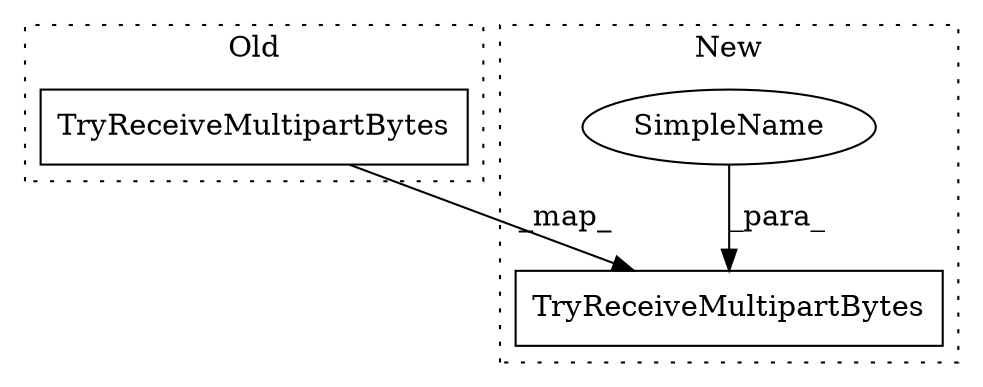 digraph G {
subgraph cluster0 {
1 [label="TryReceiveMultipartBytes" a="32" s="3444,3489" l="25,1" shape="box"];
label = "Old";
style="dotted";
}
subgraph cluster1 {
2 [label="TryReceiveMultipartBytes" a="32" s="3278,3328" l="25,1" shape="box"];
3 [label="SimpleName" a="42" s="3317" l="8" shape="ellipse"];
label = "New";
style="dotted";
}
1 -> 2 [label="_map_"];
3 -> 2 [label="_para_"];
}